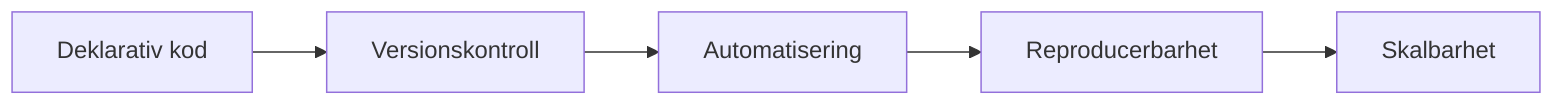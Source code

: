 graph LR
    A[Deklarativ kod] --> B[Versionskontroll]
    B --> C[Automatisering]
    C --> D[Reproducerbarhet]
    D --> E[Skalbarhet]